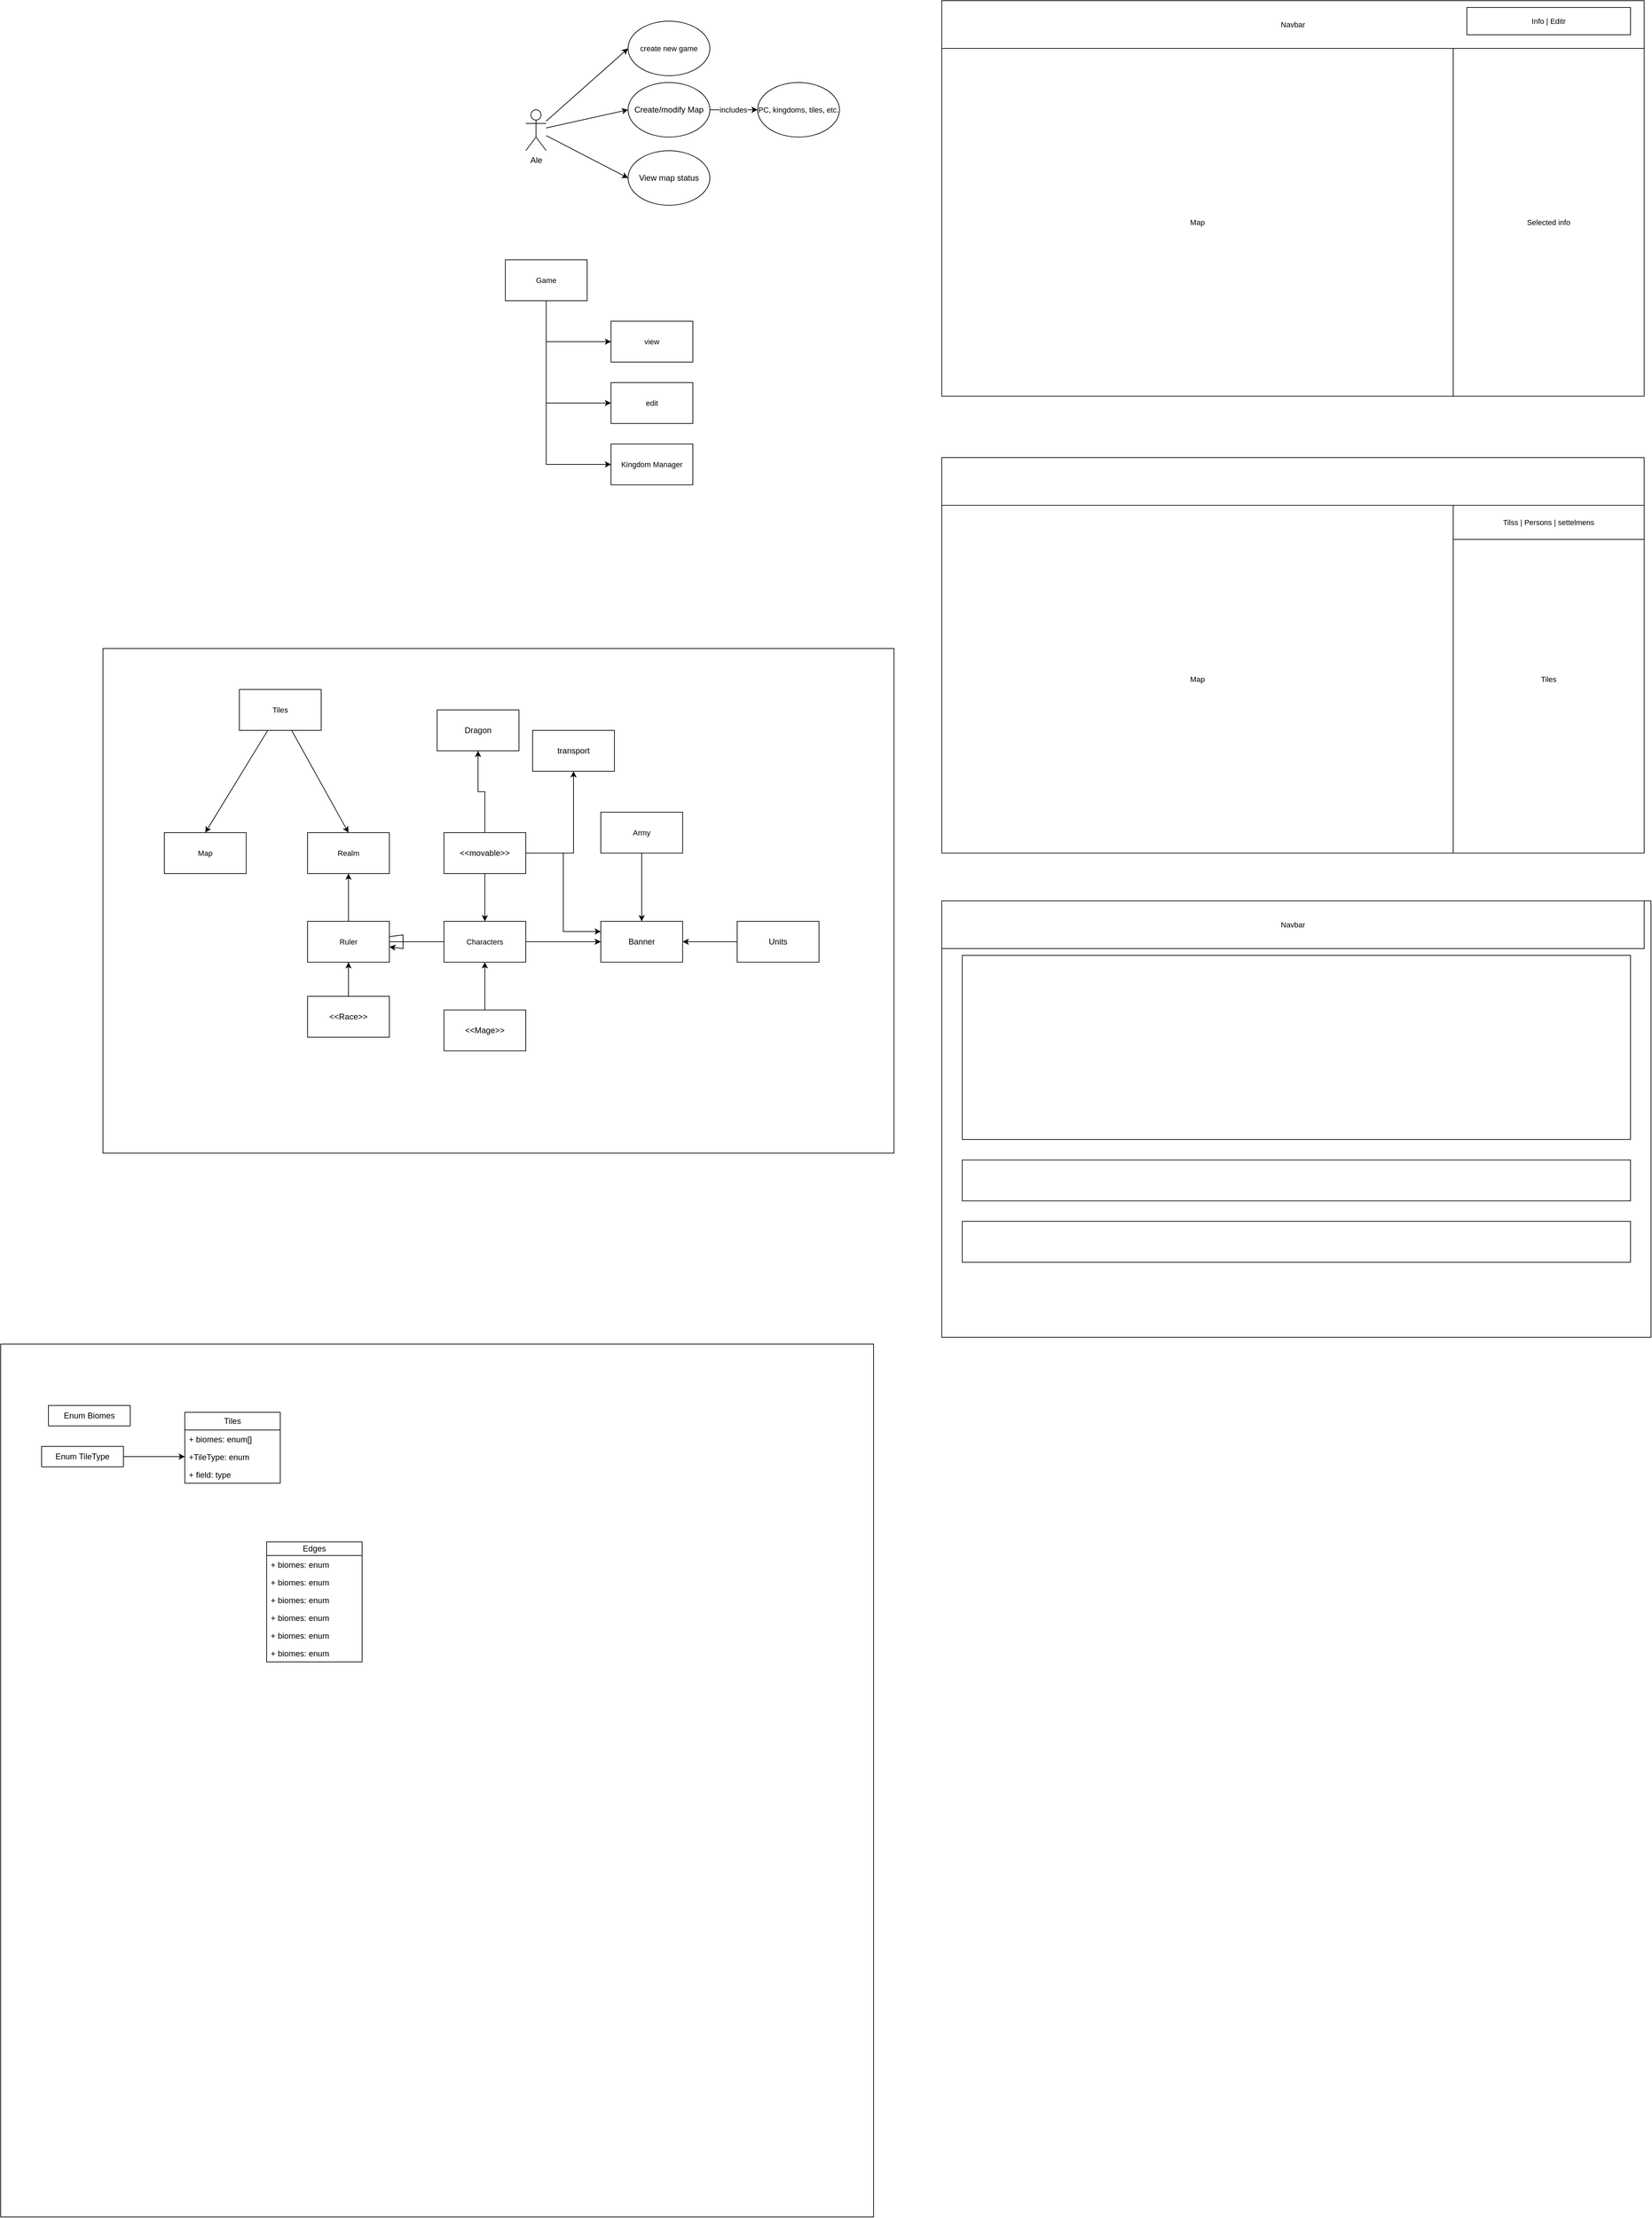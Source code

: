 <mxfile version="21.7.5" type="device">
  <diagram name="Page-1" id="TqqTAsAjZJMeNJRLHUZa">
    <mxGraphModel dx="2323" dy="933" grid="1" gridSize="10" guides="1" tooltips="1" connect="1" arrows="1" fold="1" page="1" pageScale="1" pageWidth="850" pageHeight="1100" math="0" shadow="0">
      <root>
        <mxCell id="0" />
        <mxCell id="1" parent="0" />
        <mxCell id="pmgiUaEdcNsAFJu2POZZ-5" style="rounded=0;orthogonalLoop=1;jettySize=auto;html=1;entryX=0;entryY=0.5;entryDx=0;entryDy=0;" parent="1" source="pmgiUaEdcNsAFJu2POZZ-1" target="pmgiUaEdcNsAFJu2POZZ-2" edge="1">
          <mxGeometry relative="1" as="geometry" />
        </mxCell>
        <mxCell id="pmgiUaEdcNsAFJu2POZZ-6" style="rounded=0;orthogonalLoop=1;jettySize=auto;html=1;entryX=0;entryY=0.5;entryDx=0;entryDy=0;" parent="1" source="pmgiUaEdcNsAFJu2POZZ-1" target="pmgiUaEdcNsAFJu2POZZ-3" edge="1">
          <mxGeometry relative="1" as="geometry" />
        </mxCell>
        <mxCell id="pmgiUaEdcNsAFJu2POZZ-13" style="edgeStyle=none;shape=connector;rounded=0;orthogonalLoop=1;jettySize=auto;html=1;entryX=0;entryY=0.5;entryDx=0;entryDy=0;labelBackgroundColor=default;strokeColor=default;fontFamily=Helvetica;fontSize=11;fontColor=default;endArrow=classic;" parent="1" source="pmgiUaEdcNsAFJu2POZZ-1" target="pmgiUaEdcNsAFJu2POZZ-12" edge="1">
          <mxGeometry relative="1" as="geometry" />
        </mxCell>
        <mxCell id="pmgiUaEdcNsAFJu2POZZ-1" value="Ale" style="shape=umlActor;verticalLabelPosition=bottom;verticalAlign=top;html=1;outlineConnect=0;" parent="1" vertex="1">
          <mxGeometry x="160" y="190" width="30" height="60" as="geometry" />
        </mxCell>
        <mxCell id="pmgiUaEdcNsAFJu2POZZ-9" style="edgeStyle=none;shape=connector;rounded=0;orthogonalLoop=1;jettySize=auto;html=1;entryX=0;entryY=0.5;entryDx=0;entryDy=0;labelBackgroundColor=default;strokeColor=default;fontFamily=Helvetica;fontSize=11;fontColor=default;endArrow=classic;" parent="1" source="pmgiUaEdcNsAFJu2POZZ-2" target="pmgiUaEdcNsAFJu2POZZ-8" edge="1">
          <mxGeometry relative="1" as="geometry" />
        </mxCell>
        <mxCell id="pmgiUaEdcNsAFJu2POZZ-10" value="includes" style="edgeLabel;html=1;align=center;verticalAlign=middle;resizable=0;points=[];fontSize=11;fontFamily=Helvetica;fontColor=default;" parent="pmgiUaEdcNsAFJu2POZZ-9" connectable="0" vertex="1">
          <mxGeometry x="0.149" y="-1" relative="1" as="geometry">
            <mxPoint x="-6" y="-1" as="offset" />
          </mxGeometry>
        </mxCell>
        <mxCell id="pmgiUaEdcNsAFJu2POZZ-2" value="Create/modify Map" style="ellipse;whiteSpace=wrap;html=1;" parent="1" vertex="1">
          <mxGeometry x="310" y="150" width="120" height="80" as="geometry" />
        </mxCell>
        <mxCell id="pmgiUaEdcNsAFJu2POZZ-3" value="View map status" style="ellipse;whiteSpace=wrap;html=1;" parent="1" vertex="1">
          <mxGeometry x="310" y="250" width="120" height="80" as="geometry" />
        </mxCell>
        <mxCell id="pmgiUaEdcNsAFJu2POZZ-8" value="PC, kingdoms, tiles, etc." style="ellipse;whiteSpace=wrap;html=1;fontFamily=Helvetica;fontSize=11;fontColor=default;" parent="1" vertex="1">
          <mxGeometry x="500" y="150" width="120" height="80" as="geometry" />
        </mxCell>
        <mxCell id="pmgiUaEdcNsAFJu2POZZ-12" value="create new game" style="ellipse;whiteSpace=wrap;html=1;fontFamily=Helvetica;fontSize=11;fontColor=default;" parent="1" vertex="1">
          <mxGeometry x="310" y="60" width="120" height="80" as="geometry" />
        </mxCell>
        <mxCell id="pmgiUaEdcNsAFJu2POZZ-22" style="edgeStyle=elbowEdgeStyle;shape=connector;rounded=0;orthogonalLoop=1;jettySize=auto;html=1;entryX=0;entryY=0.5;entryDx=0;entryDy=0;labelBackgroundColor=default;strokeColor=default;fontFamily=Helvetica;fontSize=11;fontColor=default;endArrow=classic;" parent="1" source="pmgiUaEdcNsAFJu2POZZ-15" target="pmgiUaEdcNsAFJu2POZZ-18" edge="1">
          <mxGeometry relative="1" as="geometry">
            <Array as="points">
              <mxPoint x="190" y="480" />
            </Array>
          </mxGeometry>
        </mxCell>
        <mxCell id="pmgiUaEdcNsAFJu2POZZ-24" value="" style="edgeStyle=elbowEdgeStyle;shape=connector;rounded=0;orthogonalLoop=1;jettySize=auto;html=1;labelBackgroundColor=default;strokeColor=default;fontFamily=Helvetica;fontSize=11;fontColor=default;endArrow=classic;" parent="1" source="pmgiUaEdcNsAFJu2POZZ-15" target="pmgiUaEdcNsAFJu2POZZ-23" edge="1">
          <mxGeometry relative="1" as="geometry">
            <Array as="points">
              <mxPoint x="190" y="530" />
            </Array>
          </mxGeometry>
        </mxCell>
        <mxCell id="pmgiUaEdcNsAFJu2POZZ-37" value="" style="edgeStyle=elbowEdgeStyle;shape=connector;rounded=0;orthogonalLoop=1;jettySize=auto;html=1;labelBackgroundColor=default;strokeColor=default;fontFamily=Helvetica;fontSize=11;fontColor=default;endArrow=classic;" parent="1" source="pmgiUaEdcNsAFJu2POZZ-15" target="pmgiUaEdcNsAFJu2POZZ-36" edge="1">
          <mxGeometry relative="1" as="geometry">
            <Array as="points">
              <mxPoint x="190" y="640" />
            </Array>
          </mxGeometry>
        </mxCell>
        <mxCell id="pmgiUaEdcNsAFJu2POZZ-15" value="Game" style="rounded=0;whiteSpace=wrap;html=1;fontFamily=Helvetica;fontSize=11;fontColor=default;" parent="1" vertex="1">
          <mxGeometry x="130" y="410" width="120" height="60" as="geometry" />
        </mxCell>
        <mxCell id="pmgiUaEdcNsAFJu2POZZ-18" value="view" style="rounded=0;whiteSpace=wrap;html=1;fontFamily=Helvetica;fontSize=11;fontColor=default;" parent="1" vertex="1">
          <mxGeometry x="285" y="500" width="120" height="60" as="geometry" />
        </mxCell>
        <mxCell id="pmgiUaEdcNsAFJu2POZZ-23" value="edit" style="rounded=0;whiteSpace=wrap;html=1;fontFamily=Helvetica;fontSize=11;fontColor=default;" parent="1" vertex="1">
          <mxGeometry x="285" y="590" width="120" height="60" as="geometry" />
        </mxCell>
        <mxCell id="pmgiUaEdcNsAFJu2POZZ-26" value="" style="rounded=0;whiteSpace=wrap;html=1;fontFamily=Helvetica;fontSize=11;fontColor=default;" parent="1" vertex="1">
          <mxGeometry x="770" y="30" width="1030" height="580" as="geometry" />
        </mxCell>
        <mxCell id="pmgiUaEdcNsAFJu2POZZ-27" value="Navbar" style="rounded=0;whiteSpace=wrap;html=1;fontFamily=Helvetica;fontSize=11;fontColor=default;" parent="1" vertex="1">
          <mxGeometry x="770" y="30" width="1030" height="70" as="geometry" />
        </mxCell>
        <mxCell id="pmgiUaEdcNsAFJu2POZZ-28" value="Map" style="rounded=0;whiteSpace=wrap;html=1;fontFamily=Helvetica;fontSize=11;fontColor=default;" parent="1" vertex="1">
          <mxGeometry x="770" y="100" width="750" height="510" as="geometry" />
        </mxCell>
        <mxCell id="pmgiUaEdcNsAFJu2POZZ-29" value="Selected info" style="rounded=0;whiteSpace=wrap;html=1;fontFamily=Helvetica;fontSize=11;fontColor=default;" parent="1" vertex="1">
          <mxGeometry x="1520" y="100" width="280" height="510" as="geometry" />
        </mxCell>
        <mxCell id="pmgiUaEdcNsAFJu2POZZ-30" value="" style="rounded=0;whiteSpace=wrap;html=1;fontFamily=Helvetica;fontSize=11;fontColor=default;" parent="1" vertex="1">
          <mxGeometry x="770" y="700" width="1030" height="580" as="geometry" />
        </mxCell>
        <mxCell id="pmgiUaEdcNsAFJu2POZZ-31" value="MAp creator" style="rounded=0;whiteSpace=wrap;html=1;fontFamily=Helvetica;fontSize=11;fontColor=default;" parent="1" vertex="1">
          <mxGeometry x="770" y="1350" width="1030" height="70" as="geometry" />
        </mxCell>
        <mxCell id="pmgiUaEdcNsAFJu2POZZ-32" value="Map" style="rounded=0;whiteSpace=wrap;html=1;fontFamily=Helvetica;fontSize=11;fontColor=default;" parent="1" vertex="1">
          <mxGeometry x="770" y="770" width="750" height="510" as="geometry" />
        </mxCell>
        <mxCell id="pmgiUaEdcNsAFJu2POZZ-33" value="Tiles" style="rounded=0;whiteSpace=wrap;html=1;fontFamily=Helvetica;fontSize=11;fontColor=default;" parent="1" vertex="1">
          <mxGeometry x="1520" y="770" width="280" height="510" as="geometry" />
        </mxCell>
        <mxCell id="pmgiUaEdcNsAFJu2POZZ-34" value="Tilss | Persons | settelmens" style="rounded=0;whiteSpace=wrap;html=1;fontFamily=Helvetica;fontSize=11;fontColor=default;" parent="1" vertex="1">
          <mxGeometry x="1520" y="770" width="280" height="50" as="geometry" />
        </mxCell>
        <mxCell id="pmgiUaEdcNsAFJu2POZZ-35" value="Info | Editr" style="rounded=0;whiteSpace=wrap;html=1;fontFamily=Helvetica;fontSize=11;fontColor=default;" parent="1" vertex="1">
          <mxGeometry x="1540" y="40" width="240" height="40" as="geometry" />
        </mxCell>
        <mxCell id="pmgiUaEdcNsAFJu2POZZ-36" value="Kingdom Manager" style="rounded=0;whiteSpace=wrap;html=1;fontFamily=Helvetica;fontSize=11;fontColor=default;" parent="1" vertex="1">
          <mxGeometry x="285" y="680" width="120" height="60" as="geometry" />
        </mxCell>
        <mxCell id="pmgiUaEdcNsAFJu2POZZ-38" value="" style="rounded=0;whiteSpace=wrap;html=1;fontFamily=Helvetica;fontSize=11;fontColor=default;" parent="1" vertex="1">
          <mxGeometry x="770" y="1350" width="1040" height="640" as="geometry" />
        </mxCell>
        <mxCell id="pmgiUaEdcNsAFJu2POZZ-39" value="" style="rounded=0;whiteSpace=wrap;html=1;fontFamily=Helvetica;fontSize=11;fontColor=default;" parent="1" vertex="1">
          <mxGeometry x="800" y="1430" width="980" height="270" as="geometry" />
        </mxCell>
        <mxCell id="pmgiUaEdcNsAFJu2POZZ-40" value="" style="rounded=0;whiteSpace=wrap;html=1;fontFamily=Helvetica;fontSize=11;fontColor=default;" parent="1" vertex="1">
          <mxGeometry x="800" y="1730" width="980" height="60" as="geometry" />
        </mxCell>
        <mxCell id="pmgiUaEdcNsAFJu2POZZ-41" value="" style="rounded=0;whiteSpace=wrap;html=1;fontFamily=Helvetica;fontSize=11;fontColor=default;" parent="1" vertex="1">
          <mxGeometry x="800" y="1820" width="980" height="60" as="geometry" />
        </mxCell>
        <mxCell id="pmgiUaEdcNsAFJu2POZZ-42" value="Navbar" style="rounded=0;whiteSpace=wrap;html=1;fontFamily=Helvetica;fontSize=11;fontColor=default;" parent="1" vertex="1">
          <mxGeometry x="770" y="1350" width="1030" height="70" as="geometry" />
        </mxCell>
        <mxCell id="pmgiUaEdcNsAFJu2POZZ-43" value="" style="rounded=0;whiteSpace=wrap;html=1;fontFamily=Helvetica;fontSize=11;fontColor=default;" parent="1" vertex="1">
          <mxGeometry x="-460" y="980" width="1160" height="740" as="geometry" />
        </mxCell>
        <mxCell id="pmgiUaEdcNsAFJu2POZZ-44" value="Map" style="rounded=0;whiteSpace=wrap;html=1;fontFamily=Helvetica;fontSize=11;fontColor=default;" parent="1" vertex="1">
          <mxGeometry x="-370" y="1250" width="120" height="60" as="geometry" />
        </mxCell>
        <mxCell id="pmgiUaEdcNsAFJu2POZZ-73" style="edgeStyle=none;shape=connector;rounded=0;orthogonalLoop=1;jettySize=auto;html=1;entryX=0.5;entryY=0;entryDx=0;entryDy=0;labelBackgroundColor=default;strokeColor=default;fontFamily=Helvetica;fontSize=11;fontColor=default;endArrow=classic;" parent="1" source="pmgiUaEdcNsAFJu2POZZ-46" target="pmgiUaEdcNsAFJu2POZZ-44" edge="1">
          <mxGeometry relative="1" as="geometry" />
        </mxCell>
        <mxCell id="pmgiUaEdcNsAFJu2POZZ-74" style="edgeStyle=none;shape=connector;rounded=0;orthogonalLoop=1;jettySize=auto;html=1;entryX=0.5;entryY=0;entryDx=0;entryDy=0;labelBackgroundColor=default;strokeColor=default;fontFamily=Helvetica;fontSize=11;fontColor=default;endArrow=classic;" parent="1" source="pmgiUaEdcNsAFJu2POZZ-46" target="pmgiUaEdcNsAFJu2POZZ-54" edge="1">
          <mxGeometry relative="1" as="geometry" />
        </mxCell>
        <mxCell id="pmgiUaEdcNsAFJu2POZZ-46" value="Tiles" style="rounded=0;whiteSpace=wrap;html=1;fontFamily=Helvetica;fontSize=11;fontColor=default;" parent="1" vertex="1">
          <mxGeometry x="-260" y="1040" width="120" height="60" as="geometry" />
        </mxCell>
        <mxCell id="pmgiUaEdcNsAFJu2POZZ-54" value="Realm" style="rounded=0;whiteSpace=wrap;html=1;fontFamily=Helvetica;fontSize=11;fontColor=default;" parent="1" vertex="1">
          <mxGeometry x="-160" y="1250" width="120" height="60" as="geometry" />
        </mxCell>
        <mxCell id="pmgiUaEdcNsAFJu2POZZ-93" style="edgeStyle=none;rounded=0;orthogonalLoop=1;jettySize=auto;html=1;entryX=1;entryY=0.5;entryDx=0;entryDy=0;labelBackgroundColor=default;strokeColor=default;fontFamily=Helvetica;fontSize=11;fontColor=default;endArrow=none;endFill=0;" parent="1" source="pmgiUaEdcNsAFJu2POZZ-65" target="pmgiUaEdcNsAFJu2POZZ-91" edge="1">
          <mxGeometry relative="1" as="geometry" />
        </mxCell>
        <mxCell id="CZ1lrIifO0LZKto8XflS-3" value="" style="edgeStyle=orthogonalEdgeStyle;rounded=0;orthogonalLoop=1;jettySize=auto;html=1;" edge="1" parent="1" source="pmgiUaEdcNsAFJu2POZZ-65" target="CZ1lrIifO0LZKto8XflS-1">
          <mxGeometry relative="1" as="geometry" />
        </mxCell>
        <mxCell id="pmgiUaEdcNsAFJu2POZZ-65" value="Characters" style="rounded=0;whiteSpace=wrap;html=1;fontFamily=Helvetica;fontSize=11;fontColor=default;" parent="1" vertex="1">
          <mxGeometry x="40" y="1380" width="120" height="60" as="geometry" />
        </mxCell>
        <mxCell id="pmgiUaEdcNsAFJu2POZZ-92" style="edgeStyle=none;shape=connector;rounded=0;orthogonalLoop=1;jettySize=auto;html=1;labelBackgroundColor=default;strokeColor=default;fontFamily=Helvetica;fontSize=11;fontColor=default;endArrow=classic;" parent="1" source="pmgiUaEdcNsAFJu2POZZ-91" target="pmgiUaEdcNsAFJu2POZZ-54" edge="1">
          <mxGeometry relative="1" as="geometry" />
        </mxCell>
        <mxCell id="pmgiUaEdcNsAFJu2POZZ-91" value="Ruler" style="rounded=0;whiteSpace=wrap;html=1;fontFamily=Helvetica;fontSize=11;fontColor=default;" parent="1" vertex="1">
          <mxGeometry x="-160" y="1380" width="120" height="60" as="geometry" />
        </mxCell>
        <mxCell id="pmgiUaEdcNsAFJu2POZZ-94" style="edgeStyle=none;shape=connector;rounded=0;orthogonalLoop=1;jettySize=auto;html=1;labelBackgroundColor=default;strokeColor=default;fontFamily=Helvetica;fontSize=11;fontColor=default;endArrow=classic;" parent="1" source="pmgiUaEdcNsAFJu2POZZ-91" target="pmgiUaEdcNsAFJu2POZZ-91" edge="1">
          <mxGeometry relative="1" as="geometry" />
        </mxCell>
        <mxCell id="CZ1lrIifO0LZKto8XflS-6" value="" style="edgeStyle=orthogonalEdgeStyle;rounded=0;orthogonalLoop=1;jettySize=auto;html=1;" edge="1" parent="1" source="pmgiUaEdcNsAFJu2POZZ-95" target="CZ1lrIifO0LZKto8XflS-1">
          <mxGeometry relative="1" as="geometry" />
        </mxCell>
        <mxCell id="pmgiUaEdcNsAFJu2POZZ-95" value="Army" style="rounded=0;whiteSpace=wrap;html=1;fontFamily=Helvetica;fontSize=11;fontColor=default;" parent="1" vertex="1">
          <mxGeometry x="270" y="1220" width="120" height="60" as="geometry" />
        </mxCell>
        <mxCell id="CZ1lrIifO0LZKto8XflS-1" value="Banner" style="rounded=0;whiteSpace=wrap;html=1;" vertex="1" parent="1">
          <mxGeometry x="270" y="1380" width="120" height="60" as="geometry" />
        </mxCell>
        <mxCell id="CZ1lrIifO0LZKto8XflS-5" value="" style="edgeStyle=orthogonalEdgeStyle;rounded=0;orthogonalLoop=1;jettySize=auto;html=1;" edge="1" parent="1" source="CZ1lrIifO0LZKto8XflS-4" target="CZ1lrIifO0LZKto8XflS-1">
          <mxGeometry relative="1" as="geometry" />
        </mxCell>
        <mxCell id="CZ1lrIifO0LZKto8XflS-4" value="Units" style="rounded=0;whiteSpace=wrap;html=1;" vertex="1" parent="1">
          <mxGeometry x="470" y="1380" width="120" height="60" as="geometry" />
        </mxCell>
        <mxCell id="CZ1lrIifO0LZKto8XflS-8" value="" style="edgeStyle=orthogonalEdgeStyle;rounded=0;orthogonalLoop=1;jettySize=auto;html=1;" edge="1" parent="1" source="CZ1lrIifO0LZKto8XflS-7" target="pmgiUaEdcNsAFJu2POZZ-65">
          <mxGeometry relative="1" as="geometry" />
        </mxCell>
        <mxCell id="CZ1lrIifO0LZKto8XflS-7" value="&amp;lt;&amp;lt;Mage&amp;gt;&amp;gt;" style="rounded=0;whiteSpace=wrap;html=1;" vertex="1" parent="1">
          <mxGeometry x="40" y="1510" width="120" height="60" as="geometry" />
        </mxCell>
        <mxCell id="CZ1lrIifO0LZKto8XflS-15" value="Dragon" style="rounded=0;whiteSpace=wrap;html=1;" vertex="1" parent="1">
          <mxGeometry x="30" y="1070" width="120" height="60" as="geometry" />
        </mxCell>
        <mxCell id="CZ1lrIifO0LZKto8XflS-22" value="" style="edgeStyle=orthogonalEdgeStyle;rounded=0;orthogonalLoop=1;jettySize=auto;html=1;" edge="1" parent="1" source="CZ1lrIifO0LZKto8XflS-21" target="pmgiUaEdcNsAFJu2POZZ-65">
          <mxGeometry relative="1" as="geometry" />
        </mxCell>
        <mxCell id="CZ1lrIifO0LZKto8XflS-24" style="edgeStyle=orthogonalEdgeStyle;rounded=0;orthogonalLoop=1;jettySize=auto;html=1;exitX=1;exitY=0.5;exitDx=0;exitDy=0;entryX=0;entryY=0.25;entryDx=0;entryDy=0;" edge="1" parent="1" source="CZ1lrIifO0LZKto8XflS-21" target="CZ1lrIifO0LZKto8XflS-1">
          <mxGeometry relative="1" as="geometry" />
        </mxCell>
        <mxCell id="CZ1lrIifO0LZKto8XflS-25" value="" style="edgeStyle=orthogonalEdgeStyle;rounded=0;orthogonalLoop=1;jettySize=auto;html=1;" edge="1" parent="1" source="CZ1lrIifO0LZKto8XflS-21" target="CZ1lrIifO0LZKto8XflS-15">
          <mxGeometry relative="1" as="geometry" />
        </mxCell>
        <mxCell id="CZ1lrIifO0LZKto8XflS-27" style="edgeStyle=orthogonalEdgeStyle;rounded=0;orthogonalLoop=1;jettySize=auto;html=1;" edge="1" parent="1" source="CZ1lrIifO0LZKto8XflS-21" target="CZ1lrIifO0LZKto8XflS-26">
          <mxGeometry relative="1" as="geometry" />
        </mxCell>
        <mxCell id="CZ1lrIifO0LZKto8XflS-21" value="&amp;lt;&amp;lt;movable&amp;gt;&amp;gt;" style="rounded=0;whiteSpace=wrap;html=1;" vertex="1" parent="1">
          <mxGeometry x="40" y="1250" width="120" height="60" as="geometry" />
        </mxCell>
        <mxCell id="CZ1lrIifO0LZKto8XflS-26" value="transport" style="rounded=0;whiteSpace=wrap;html=1;" vertex="1" parent="1">
          <mxGeometry x="170" y="1100" width="120" height="60" as="geometry" />
        </mxCell>
        <mxCell id="CZ1lrIifO0LZKto8XflS-31" value="" style="edgeStyle=orthogonalEdgeStyle;rounded=0;orthogonalLoop=1;jettySize=auto;html=1;" edge="1" parent="1" source="CZ1lrIifO0LZKto8XflS-29" target="pmgiUaEdcNsAFJu2POZZ-91">
          <mxGeometry relative="1" as="geometry" />
        </mxCell>
        <mxCell id="CZ1lrIifO0LZKto8XflS-29" value="&amp;lt;&amp;lt;Race&amp;gt;&amp;gt;" style="rounded=0;whiteSpace=wrap;html=1;" vertex="1" parent="1">
          <mxGeometry x="-160" y="1490" width="120" height="60" as="geometry" />
        </mxCell>
        <mxCell id="CZ1lrIifO0LZKto8XflS-32" value="" style="whiteSpace=wrap;html=1;aspect=fixed;" vertex="1" parent="1">
          <mxGeometry x="-610" y="2000" width="1280" height="1280" as="geometry" />
        </mxCell>
        <mxCell id="CZ1lrIifO0LZKto8XflS-38" value="Tiles" style="swimlane;fontStyle=0;childLayout=stackLayout;horizontal=1;startSize=26;fillColor=none;horizontalStack=0;resizeParent=1;resizeParentMax=0;resizeLast=0;collapsible=1;marginBottom=0;whiteSpace=wrap;html=1;" vertex="1" parent="1">
          <mxGeometry x="-340" y="2100" width="140" height="104" as="geometry" />
        </mxCell>
        <mxCell id="CZ1lrIifO0LZKto8XflS-39" value="+ biomes: enum[]" style="text;strokeColor=none;fillColor=none;align=left;verticalAlign=top;spacingLeft=4;spacingRight=4;overflow=hidden;rotatable=0;points=[[0,0.5],[1,0.5]];portConstraint=eastwest;whiteSpace=wrap;html=1;" vertex="1" parent="CZ1lrIifO0LZKto8XflS-38">
          <mxGeometry y="26" width="140" height="26" as="geometry" />
        </mxCell>
        <mxCell id="CZ1lrIifO0LZKto8XflS-40" value="+TileType: enum" style="text;strokeColor=none;fillColor=none;align=left;verticalAlign=top;spacingLeft=4;spacingRight=4;overflow=hidden;rotatable=0;points=[[0,0.5],[1,0.5]];portConstraint=eastwest;whiteSpace=wrap;html=1;" vertex="1" parent="CZ1lrIifO0LZKto8XflS-38">
          <mxGeometry y="52" width="140" height="26" as="geometry" />
        </mxCell>
        <mxCell id="CZ1lrIifO0LZKto8XflS-41" value="+ field: type" style="text;strokeColor=none;fillColor=none;align=left;verticalAlign=top;spacingLeft=4;spacingRight=4;overflow=hidden;rotatable=0;points=[[0,0.5],[1,0.5]];portConstraint=eastwest;whiteSpace=wrap;html=1;" vertex="1" parent="CZ1lrIifO0LZKto8XflS-38">
          <mxGeometry y="78" width="140" height="26" as="geometry" />
        </mxCell>
        <mxCell id="CZ1lrIifO0LZKto8XflS-42" value="Enum Biomes" style="swimlane;fontStyle=0;childLayout=stackLayout;horizontal=1;startSize=30;horizontalStack=0;resizeParent=1;resizeParentMax=0;resizeLast=0;collapsible=1;marginBottom=0;whiteSpace=wrap;html=1;" vertex="1" collapsed="1" parent="1">
          <mxGeometry x="-540" y="2090" width="120" height="30" as="geometry">
            <mxRectangle x="-540" y="2090" width="140" height="270" as="alternateBounds" />
          </mxGeometry>
        </mxCell>
        <mxCell id="CZ1lrIifO0LZKto8XflS-43" value="Mountain&lt;span style=&quot;white-space: pre;&quot;&gt;&#x9;&lt;/span&gt;" style="text;strokeColor=none;fillColor=none;align=left;verticalAlign=middle;spacingLeft=4;spacingRight=4;overflow=hidden;points=[[0,0.5],[1,0.5]];portConstraint=eastwest;rotatable=0;whiteSpace=wrap;html=1;" vertex="1" parent="CZ1lrIifO0LZKto8XflS-42">
          <mxGeometry y="30" width="140" height="30" as="geometry" />
        </mxCell>
        <mxCell id="CZ1lrIifO0LZKto8XflS-44" value="Hill" style="text;strokeColor=none;fillColor=none;align=left;verticalAlign=middle;spacingLeft=4;spacingRight=4;overflow=hidden;points=[[0,0.5],[1,0.5]];portConstraint=eastwest;rotatable=0;whiteSpace=wrap;html=1;" vertex="1" parent="CZ1lrIifO0LZKto8XflS-42">
          <mxGeometry y="60" width="140" height="30" as="geometry" />
        </mxCell>
        <mxCell id="CZ1lrIifO0LZKto8XflS-45" value="Plain" style="text;strokeColor=none;fillColor=none;align=left;verticalAlign=middle;spacingLeft=4;spacingRight=4;overflow=hidden;points=[[0,0.5],[1,0.5]];portConstraint=eastwest;rotatable=0;whiteSpace=wrap;html=1;" vertex="1" parent="CZ1lrIifO0LZKto8XflS-42">
          <mxGeometry y="90" width="140" height="30" as="geometry" />
        </mxCell>
        <mxCell id="CZ1lrIifO0LZKto8XflS-47" value="Forest" style="text;strokeColor=none;fillColor=none;align=left;verticalAlign=middle;spacingLeft=4;spacingRight=4;overflow=hidden;points=[[0,0.5],[1,0.5]];portConstraint=eastwest;rotatable=0;whiteSpace=wrap;html=1;" vertex="1" parent="CZ1lrIifO0LZKto8XflS-42">
          <mxGeometry y="120" width="140" height="30" as="geometry" />
        </mxCell>
        <mxCell id="CZ1lrIifO0LZKto8XflS-48" value="River" style="text;strokeColor=none;fillColor=none;align=left;verticalAlign=middle;spacingLeft=4;spacingRight=4;overflow=hidden;points=[[0,0.5],[1,0.5]];portConstraint=eastwest;rotatable=0;whiteSpace=wrap;html=1;" vertex="1" parent="CZ1lrIifO0LZKto8XflS-42">
          <mxGeometry y="150" width="140" height="30" as="geometry" />
        </mxCell>
        <mxCell id="CZ1lrIifO0LZKto8XflS-49" value="Coast" style="text;strokeColor=none;fillColor=none;align=left;verticalAlign=middle;spacingLeft=4;spacingRight=4;overflow=hidden;points=[[0,0.5],[1,0.5]];portConstraint=eastwest;rotatable=0;whiteSpace=wrap;html=1;" vertex="1" parent="CZ1lrIifO0LZKto8XflS-42">
          <mxGeometry y="180" width="140" height="30" as="geometry" />
        </mxCell>
        <mxCell id="CZ1lrIifO0LZKto8XflS-50" value="Sea" style="text;strokeColor=none;fillColor=none;align=left;verticalAlign=middle;spacingLeft=4;spacingRight=4;overflow=hidden;points=[[0,0.5],[1,0.5]];portConstraint=eastwest;rotatable=0;whiteSpace=wrap;html=1;" vertex="1" parent="CZ1lrIifO0LZKto8XflS-42">
          <mxGeometry y="210" width="140" height="30" as="geometry" />
        </mxCell>
        <mxCell id="CZ1lrIifO0LZKto8XflS-51" value="Swamp" style="text;strokeColor=none;fillColor=none;align=left;verticalAlign=middle;spacingLeft=4;spacingRight=4;overflow=hidden;points=[[0,0.5],[1,0.5]];portConstraint=eastwest;rotatable=0;whiteSpace=wrap;html=1;" vertex="1" parent="CZ1lrIifO0LZKto8XflS-42">
          <mxGeometry y="240" width="140" height="30" as="geometry" />
        </mxCell>
        <mxCell id="CZ1lrIifO0LZKto8XflS-62" style="edgeStyle=orthogonalEdgeStyle;rounded=0;orthogonalLoop=1;jettySize=auto;html=1;entryX=0;entryY=0.5;entryDx=0;entryDy=0;" edge="1" parent="1" source="CZ1lrIifO0LZKto8XflS-52" target="CZ1lrIifO0LZKto8XflS-40">
          <mxGeometry relative="1" as="geometry" />
        </mxCell>
        <mxCell id="CZ1lrIifO0LZKto8XflS-52" value="Enum TileType" style="swimlane;fontStyle=0;childLayout=stackLayout;horizontal=1;startSize=30;horizontalStack=0;resizeParent=1;resizeParentMax=0;resizeLast=0;collapsible=1;marginBottom=0;whiteSpace=wrap;html=1;" vertex="1" collapsed="1" parent="1">
          <mxGeometry x="-550" y="2150" width="120" height="30" as="geometry">
            <mxRectangle x="-550" y="2150" width="140" height="180" as="alternateBounds" />
          </mxGeometry>
        </mxCell>
        <mxCell id="CZ1lrIifO0LZKto8XflS-53" value="Lowland" style="text;strokeColor=none;fillColor=none;align=left;verticalAlign=middle;spacingLeft=4;spacingRight=4;overflow=hidden;points=[[0,0.5],[1,0.5]];portConstraint=eastwest;rotatable=0;whiteSpace=wrap;html=1;" vertex="1" parent="CZ1lrIifO0LZKto8XflS-52">
          <mxGeometry y="30" width="140" height="30" as="geometry" />
        </mxCell>
        <mxCell id="CZ1lrIifO0LZKto8XflS-54" value="Highland" style="text;strokeColor=none;fillColor=none;align=left;verticalAlign=middle;spacingLeft=4;spacingRight=4;overflow=hidden;points=[[0,0.5],[1,0.5]];portConstraint=eastwest;rotatable=0;whiteSpace=wrap;html=1;" vertex="1" parent="CZ1lrIifO0LZKto8XflS-52">
          <mxGeometry y="60" width="140" height="30" as="geometry" />
        </mxCell>
        <mxCell id="CZ1lrIifO0LZKto8XflS-55" value="River Valley" style="text;strokeColor=none;fillColor=none;align=left;verticalAlign=middle;spacingLeft=4;spacingRight=4;overflow=hidden;points=[[0,0.5],[1,0.5]];portConstraint=eastwest;rotatable=0;whiteSpace=wrap;html=1;" vertex="1" parent="CZ1lrIifO0LZKto8XflS-52">
          <mxGeometry y="90" width="140" height="30" as="geometry" />
        </mxCell>
        <mxCell id="CZ1lrIifO0LZKto8XflS-56" value="Coastal" style="text;strokeColor=none;fillColor=none;align=left;verticalAlign=middle;spacingLeft=4;spacingRight=4;overflow=hidden;points=[[0,0.5],[1,0.5]];portConstraint=eastwest;rotatable=0;whiteSpace=wrap;html=1;" vertex="1" parent="CZ1lrIifO0LZKto8XflS-52">
          <mxGeometry y="120" width="140" height="30" as="geometry" />
        </mxCell>
        <mxCell id="CZ1lrIifO0LZKto8XflS-57" value="none" style="text;strokeColor=none;fillColor=none;align=left;verticalAlign=middle;spacingLeft=4;spacingRight=4;overflow=hidden;points=[[0,0.5],[1,0.5]];portConstraint=eastwest;rotatable=0;whiteSpace=wrap;html=1;" vertex="1" parent="CZ1lrIifO0LZKto8XflS-52">
          <mxGeometry y="150" width="140" height="30" as="geometry" />
        </mxCell>
        <mxCell id="CZ1lrIifO0LZKto8XflS-63" value="Edges" style="swimlane;fontStyle=0;childLayout=stackLayout;horizontal=1;startSize=20;fillColor=none;horizontalStack=0;resizeParent=1;resizeParentMax=0;resizeLast=0;collapsible=1;marginBottom=0;whiteSpace=wrap;html=1;" vertex="1" parent="1">
          <mxGeometry x="-220" y="2290" width="140" height="176" as="geometry" />
        </mxCell>
        <mxCell id="CZ1lrIifO0LZKto8XflS-68" value="+ biomes: enum" style="text;strokeColor=none;fillColor=none;align=left;verticalAlign=top;spacingLeft=4;spacingRight=4;overflow=hidden;rotatable=0;points=[[0,0.5],[1,0.5]];portConstraint=eastwest;whiteSpace=wrap;html=1;" vertex="1" parent="CZ1lrIifO0LZKto8XflS-63">
          <mxGeometry y="20" width="140" height="26" as="geometry" />
        </mxCell>
        <mxCell id="CZ1lrIifO0LZKto8XflS-69" value="+ biomes: enum" style="text;strokeColor=none;fillColor=none;align=left;verticalAlign=top;spacingLeft=4;spacingRight=4;overflow=hidden;rotatable=0;points=[[0,0.5],[1,0.5]];portConstraint=eastwest;whiteSpace=wrap;html=1;" vertex="1" parent="CZ1lrIifO0LZKto8XflS-63">
          <mxGeometry y="46" width="140" height="26" as="geometry" />
        </mxCell>
        <mxCell id="CZ1lrIifO0LZKto8XflS-70" value="+ biomes: enum" style="text;strokeColor=none;fillColor=none;align=left;verticalAlign=top;spacingLeft=4;spacingRight=4;overflow=hidden;rotatable=0;points=[[0,0.5],[1,0.5]];portConstraint=eastwest;whiteSpace=wrap;html=1;" vertex="1" parent="CZ1lrIifO0LZKto8XflS-63">
          <mxGeometry y="72" width="140" height="26" as="geometry" />
        </mxCell>
        <mxCell id="CZ1lrIifO0LZKto8XflS-71" value="+ biomes: enum" style="text;strokeColor=none;fillColor=none;align=left;verticalAlign=top;spacingLeft=4;spacingRight=4;overflow=hidden;rotatable=0;points=[[0,0.5],[1,0.5]];portConstraint=eastwest;whiteSpace=wrap;html=1;" vertex="1" parent="CZ1lrIifO0LZKto8XflS-63">
          <mxGeometry y="98" width="140" height="26" as="geometry" />
        </mxCell>
        <mxCell id="CZ1lrIifO0LZKto8XflS-72" value="+ biomes: enum" style="text;strokeColor=none;fillColor=none;align=left;verticalAlign=top;spacingLeft=4;spacingRight=4;overflow=hidden;rotatable=0;points=[[0,0.5],[1,0.5]];portConstraint=eastwest;whiteSpace=wrap;html=1;" vertex="1" parent="CZ1lrIifO0LZKto8XflS-63">
          <mxGeometry y="124" width="140" height="26" as="geometry" />
        </mxCell>
        <mxCell id="CZ1lrIifO0LZKto8XflS-73" value="+ biomes: enum" style="text;strokeColor=none;fillColor=none;align=left;verticalAlign=top;spacingLeft=4;spacingRight=4;overflow=hidden;rotatable=0;points=[[0,0.5],[1,0.5]];portConstraint=eastwest;whiteSpace=wrap;html=1;" vertex="1" parent="CZ1lrIifO0LZKto8XflS-63">
          <mxGeometry y="150" width="140" height="26" as="geometry" />
        </mxCell>
      </root>
    </mxGraphModel>
  </diagram>
</mxfile>

